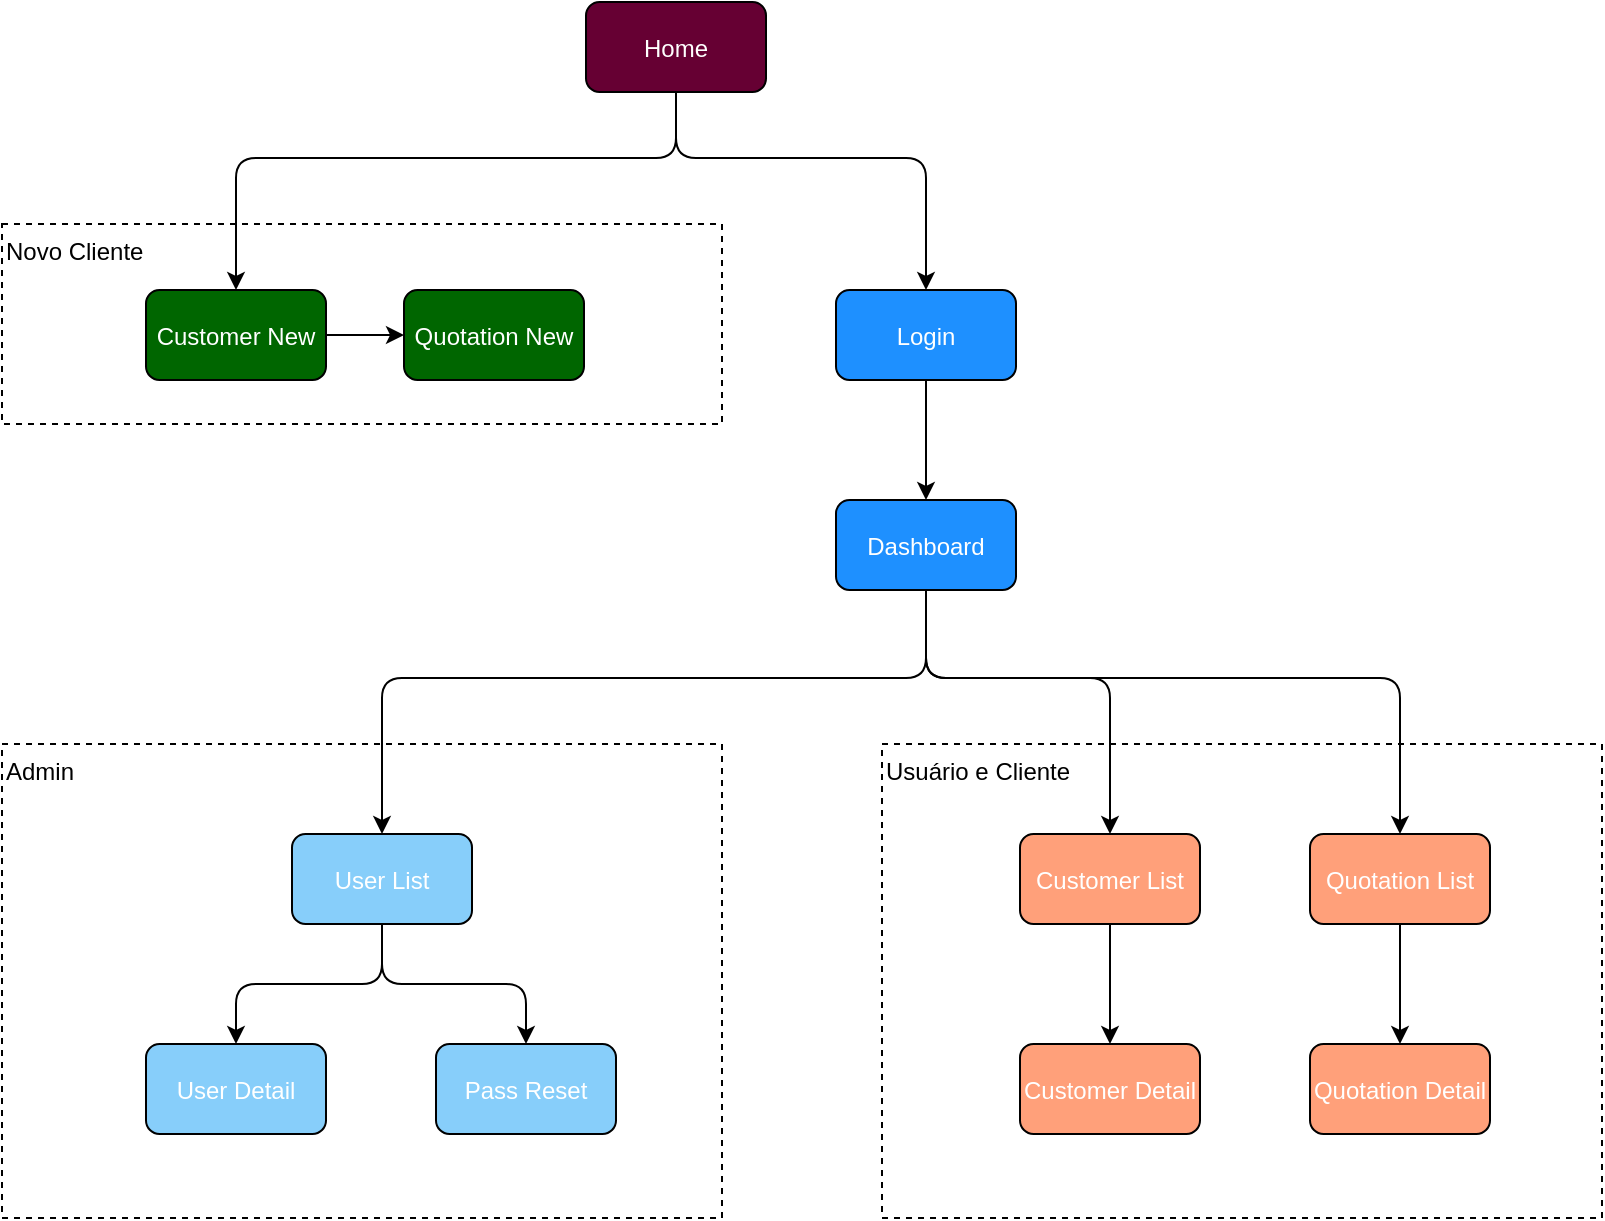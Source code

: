 <mxfile version="26.2.9">
  <diagram name="Página-1" id="0">
    <mxGraphModel dx="1420" dy="786" grid="1" gridSize="10" guides="1" tooltips="1" connect="1" arrows="1" fold="1" page="1" pageScale="1" pageWidth="827" pageHeight="1169" math="0" shadow="0">
      <root>
        <mxCell id="0" />
        <mxCell id="1" parent="0" />
        <mxCell id="2" value="Home" style="rounded=1;fillColor=#660033;fontColor=#ffffff;" parent="1" vertex="1">
          <mxGeometry x="305" y="62" width="90" height="45" as="geometry" />
        </mxCell>
        <mxCell id="3" value="Login" style="rounded=1;fillColor=#1E90FF;fontColor=#ffffff;flipV=0;flipH=1;" parent="1" vertex="1">
          <mxGeometry x="430" y="206" width="90" height="45" as="geometry" />
        </mxCell>
        <mxCell id="4" value="Dashboard" style="rounded=1;fillColor=#1E90FF;fontColor=#ffffff;flipV=0;flipH=1;" parent="1" vertex="1">
          <mxGeometry x="430" y="311" width="90" height="45" as="geometry" />
        </mxCell>
        <mxCell id="5" value="Admin" style="group;fillColor=none;strokeColor=black;dashed=1;container=0;align=left;verticalAlign=top;" parent="1" vertex="1">
          <mxGeometry x="13" y="433" width="360" height="237" as="geometry" />
        </mxCell>
        <mxCell id="9" value="Usuário e Cliente" style="group;fillColor=none;strokeColor=black;dashed=1;container=0;align=left;verticalAlign=top;" parent="1" vertex="1">
          <mxGeometry x="453" y="433" width="360" height="237" as="geometry" />
        </mxCell>
        <mxCell id="14" style="edgeStyle=elbowEdgeStyle;elbow=vertical;endArrow=classic;exitX=0.5;exitY=1;exitDx=0;exitDy=0;entryX=0.5;entryY=0;entryDx=0;entryDy=0;" parent="1" source="2" target="3" edge="1">
          <mxGeometry relative="1" as="geometry">
            <mxPoint x="450" y="130" as="sourcePoint" />
            <Array as="points">
              <mxPoint x="520" y="140" />
            </Array>
          </mxGeometry>
        </mxCell>
        <mxCell id="15" style="edgeStyle=elbowEdgeStyle;elbow=vertical;endArrow=classic;" parent="1" source="3" target="4" edge="1">
          <mxGeometry relative="1" as="geometry" />
        </mxCell>
        <mxCell id="16" style="edgeStyle=elbowEdgeStyle;elbow=vertical;endArrow=classic;exitX=0.5;exitY=1;exitDx=0;exitDy=0;entryX=0.5;entryY=0;entryDx=0;entryDy=0;" parent="1" source="4" target="6" edge="1">
          <mxGeometry relative="1" as="geometry">
            <mxPoint x="480" y="390" as="sourcePoint" />
            <Array as="points">
              <mxPoint x="430" y="400" />
            </Array>
          </mxGeometry>
        </mxCell>
        <mxCell id="17" style="edgeStyle=elbowEdgeStyle;elbow=vertical;endArrow=classic;entryX=0.5;entryY=0;entryDx=0;entryDy=0;exitX=0.5;exitY=1;exitDx=0;exitDy=0;" parent="1" source="4" target="10" edge="1">
          <mxGeometry relative="1" as="geometry">
            <mxPoint x="570" y="370" as="sourcePoint" />
            <mxPoint x="585" y="464" as="targetPoint" />
            <Array as="points">
              <mxPoint x="550" y="400" />
            </Array>
          </mxGeometry>
        </mxCell>
        <mxCell id="6" value="User List" style="rounded=1;fillColor=#87CEFA;fontColor=#ffffff;container=0;" parent="1" vertex="1">
          <mxGeometry x="158" y="478" width="90" height="45" as="geometry" />
        </mxCell>
        <mxCell id="7" value="User Detail" style="rounded=1;fillColor=#87CEFA;fontColor=#ffffff;container=0;" parent="1" vertex="1">
          <mxGeometry x="85" y="583" width="90" height="45" as="geometry" />
        </mxCell>
        <mxCell id="8" value="Pass Reset" style="rounded=1;fillColor=#87CEFA;fontColor=#ffffff;container=0;" parent="1" vertex="1">
          <mxGeometry x="230" y="583" width="90" height="45" as="geometry" />
        </mxCell>
        <mxCell id="10" value="Customer List" style="rounded=1;fillColor=#FFA07A;fontColor=#ffffff;flipV=0;flipH=1;" parent="1" vertex="1">
          <mxGeometry x="522" y="478" width="90" height="45" as="geometry" />
        </mxCell>
        <mxCell id="11" value="Customer Detail" style="rounded=1;fillColor=#FFA07A;fontColor=#ffffff;flipV=0;flipH=1;" parent="1" vertex="1">
          <mxGeometry x="522" y="583" width="90" height="45" as="geometry" />
        </mxCell>
        <mxCell id="12" value="Quotation List" style="rounded=1;fillColor=#FFA07A;fontColor=#ffffff;" parent="1" vertex="1">
          <mxGeometry x="667" y="478" width="90" height="45" as="geometry" />
        </mxCell>
        <mxCell id="13" value="Quotation Detail" style="rounded=1;fillColor=#FFA07A;fontColor=#ffffff;flipV=1;" parent="1" vertex="1">
          <mxGeometry x="667" y="583" width="90" height="45" as="geometry" />
        </mxCell>
        <mxCell id="Y1dWdXbFzBG6Ow272o0q-35" value="Customer New" style="rounded=1;fillColor=#006600;fontColor=#ffffff;" parent="1" vertex="1">
          <mxGeometry x="85" y="206" width="90" height="45" as="geometry" />
        </mxCell>
        <mxCell id="Y1dWdXbFzBG6Ow272o0q-36" value="Quotation New" style="rounded=1;fillColor=#006600;fontColor=#ffffff;" parent="1" vertex="1">
          <mxGeometry x="214" y="206" width="90" height="45" as="geometry" />
        </mxCell>
        <mxCell id="Y1dWdXbFzBG6Ow272o0q-37" value="Novo Cliente" style="group;fillColor=none;strokeColor=black;dashed=1;container=0;align=left;verticalAlign=top;" parent="1" vertex="1">
          <mxGeometry x="13" y="173" width="360" height="100" as="geometry" />
        </mxCell>
        <mxCell id="Y1dWdXbFzBG6Ow272o0q-39" style="edgeStyle=elbowEdgeStyle;elbow=vertical;endArrow=classic;entryX=0.5;entryY=0;entryDx=0;entryDy=0;exitX=0.5;exitY=1;exitDx=0;exitDy=0;" parent="1" source="2" target="Y1dWdXbFzBG6Ow272o0q-35" edge="1">
          <mxGeometry relative="1" as="geometry">
            <mxPoint x="440" y="110" as="sourcePoint" />
            <mxPoint x="610" y="192" as="targetPoint" />
            <Array as="points">
              <mxPoint x="280" y="140" />
            </Array>
          </mxGeometry>
        </mxCell>
        <mxCell id="Y1dWdXbFzBG6Ow272o0q-40" style="edgeStyle=elbowEdgeStyle;elbow=vertical;endArrow=classic;entryX=0;entryY=0.5;entryDx=0;entryDy=0;exitX=1;exitY=0.5;exitDx=0;exitDy=0;" parent="1" source="Y1dWdXbFzBG6Ow272o0q-35" target="Y1dWdXbFzBG6Ow272o0q-36" edge="1">
          <mxGeometry relative="1" as="geometry">
            <mxPoint x="445" y="117" as="sourcePoint" />
            <mxPoint x="138" y="222" as="targetPoint" />
            <Array as="points" />
          </mxGeometry>
        </mxCell>
        <mxCell id="5wmmDi2MOuHa2G2dn6J2-17" style="edgeStyle=elbowEdgeStyle;elbow=vertical;endArrow=classic;exitX=0.5;exitY=1;exitDx=0;exitDy=0;" parent="1" source="6" target="7" edge="1">
          <mxGeometry relative="1" as="geometry">
            <mxPoint x="526" y="261" as="sourcePoint" />
            <mxPoint x="526" y="321" as="targetPoint" />
          </mxGeometry>
        </mxCell>
        <mxCell id="5wmmDi2MOuHa2G2dn6J2-19" style="edgeStyle=elbowEdgeStyle;elbow=vertical;endArrow=classic;exitX=0.5;exitY=1;exitDx=0;exitDy=0;entryX=0.5;entryY=0;entryDx=0;entryDy=0;" parent="1" source="6" target="8" edge="1">
          <mxGeometry relative="1" as="geometry">
            <mxPoint x="266" y="515" as="sourcePoint" />
            <mxPoint x="266" y="575" as="targetPoint" />
          </mxGeometry>
        </mxCell>
        <mxCell id="5wmmDi2MOuHa2G2dn6J2-20" style="edgeStyle=elbowEdgeStyle;elbow=vertical;endArrow=classic;exitX=0.5;exitY=1;exitDx=0;exitDy=0;entryX=0.5;entryY=0;entryDx=0;entryDy=0;" parent="1" source="10" target="11" edge="1">
          <mxGeometry relative="1" as="geometry">
            <mxPoint x="339" y="515" as="sourcePoint" />
            <mxPoint x="266" y="575" as="targetPoint" />
          </mxGeometry>
        </mxCell>
        <mxCell id="5wmmDi2MOuHa2G2dn6J2-21" style="edgeStyle=elbowEdgeStyle;elbow=vertical;endArrow=classic;exitX=0.5;exitY=1;exitDx=0;exitDy=0;" parent="1" source="12" target="13" edge="1">
          <mxGeometry relative="1" as="geometry">
            <mxPoint x="595" y="515" as="sourcePoint" />
            <mxPoint x="595" y="575" as="targetPoint" />
          </mxGeometry>
        </mxCell>
        <mxCell id="5wmmDi2MOuHa2G2dn6J2-24" style="edgeStyle=elbowEdgeStyle;elbow=vertical;endArrow=classic;entryX=0.5;entryY=0;entryDx=0;entryDy=0;exitX=0.5;exitY=1;exitDx=0;exitDy=0;" parent="1" source="4" target="12" edge="1">
          <mxGeometry relative="1" as="geometry">
            <mxPoint x="550.5" y="356" as="sourcePoint" />
            <mxPoint x="619.5" y="460" as="targetPoint" />
            <Array as="points">
              <mxPoint x="584.5" y="400" />
            </Array>
          </mxGeometry>
        </mxCell>
      </root>
    </mxGraphModel>
  </diagram>
</mxfile>
